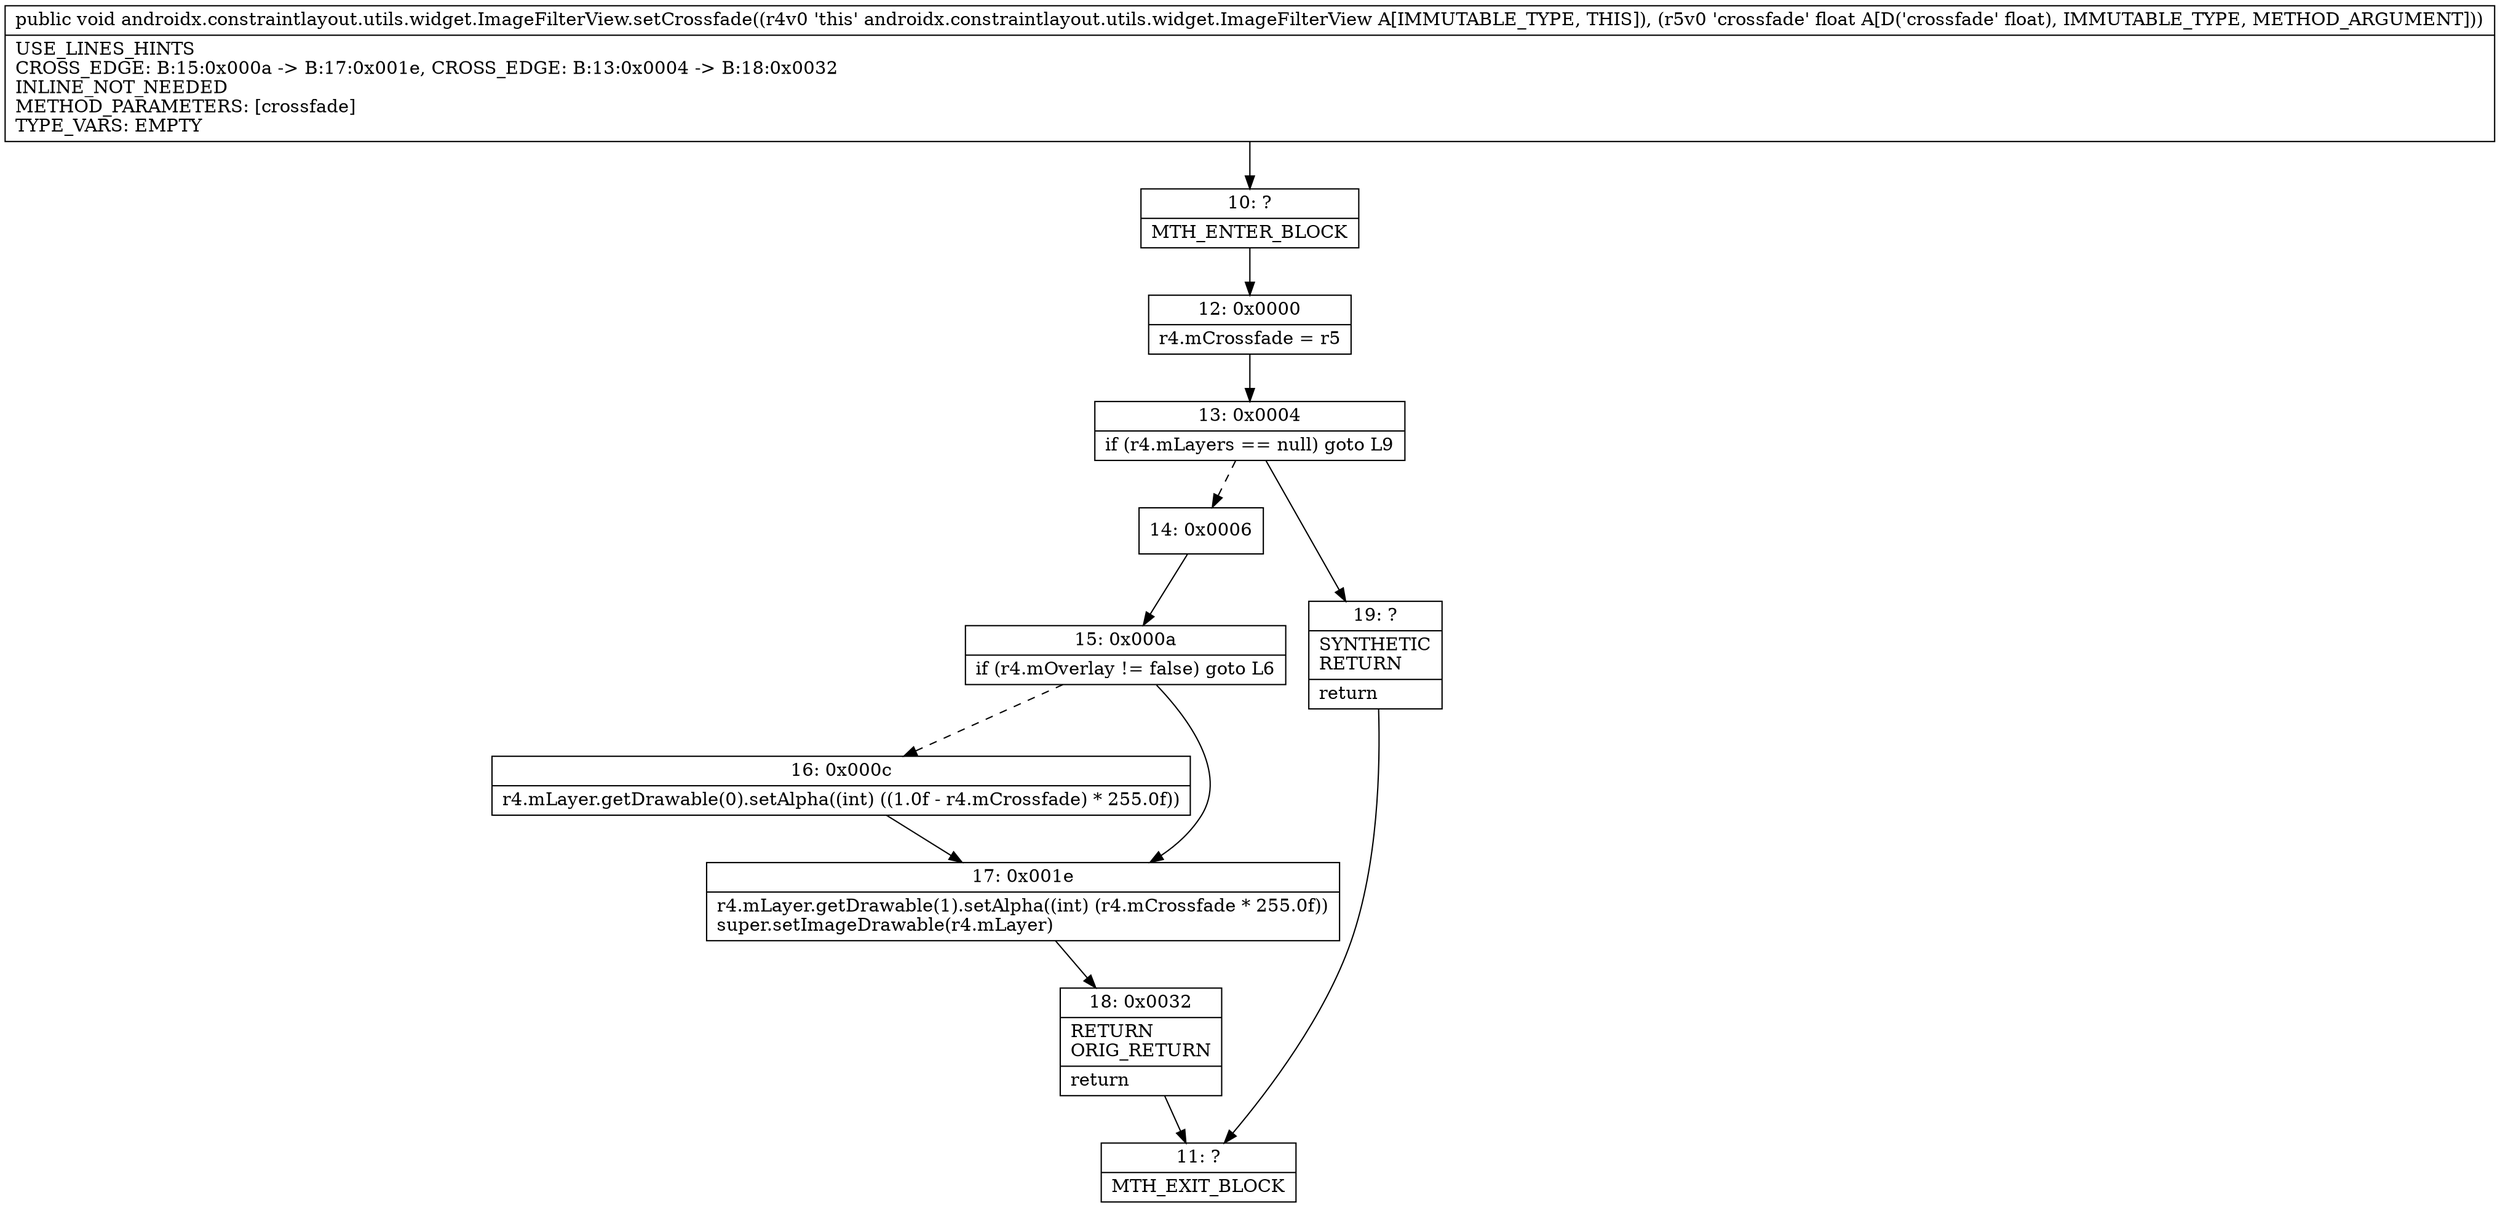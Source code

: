 digraph "CFG forandroidx.constraintlayout.utils.widget.ImageFilterView.setCrossfade(F)V" {
Node_10 [shape=record,label="{10\:\ ?|MTH_ENTER_BLOCK\l}"];
Node_12 [shape=record,label="{12\:\ 0x0000|r4.mCrossfade = r5\l}"];
Node_13 [shape=record,label="{13\:\ 0x0004|if (r4.mLayers == null) goto L9\l}"];
Node_14 [shape=record,label="{14\:\ 0x0006}"];
Node_15 [shape=record,label="{15\:\ 0x000a|if (r4.mOverlay != false) goto L6\l}"];
Node_16 [shape=record,label="{16\:\ 0x000c|r4.mLayer.getDrawable(0).setAlpha((int) ((1.0f \- r4.mCrossfade) * 255.0f))\l}"];
Node_17 [shape=record,label="{17\:\ 0x001e|r4.mLayer.getDrawable(1).setAlpha((int) (r4.mCrossfade * 255.0f))\lsuper.setImageDrawable(r4.mLayer)\l}"];
Node_18 [shape=record,label="{18\:\ 0x0032|RETURN\lORIG_RETURN\l|return\l}"];
Node_11 [shape=record,label="{11\:\ ?|MTH_EXIT_BLOCK\l}"];
Node_19 [shape=record,label="{19\:\ ?|SYNTHETIC\lRETURN\l|return\l}"];
MethodNode[shape=record,label="{public void androidx.constraintlayout.utils.widget.ImageFilterView.setCrossfade((r4v0 'this' androidx.constraintlayout.utils.widget.ImageFilterView A[IMMUTABLE_TYPE, THIS]), (r5v0 'crossfade' float A[D('crossfade' float), IMMUTABLE_TYPE, METHOD_ARGUMENT]))  | USE_LINES_HINTS\lCROSS_EDGE: B:15:0x000a \-\> B:17:0x001e, CROSS_EDGE: B:13:0x0004 \-\> B:18:0x0032\lINLINE_NOT_NEEDED\lMETHOD_PARAMETERS: [crossfade]\lTYPE_VARS: EMPTY\l}"];
MethodNode -> Node_10;Node_10 -> Node_12;
Node_12 -> Node_13;
Node_13 -> Node_14[style=dashed];
Node_13 -> Node_19;
Node_14 -> Node_15;
Node_15 -> Node_16[style=dashed];
Node_15 -> Node_17;
Node_16 -> Node_17;
Node_17 -> Node_18;
Node_18 -> Node_11;
Node_19 -> Node_11;
}

